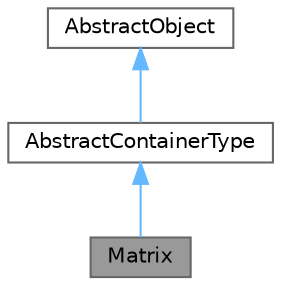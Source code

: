 digraph "Matrix"
{
 // LATEX_PDF_SIZE
  bgcolor="transparent";
  edge [fontname=Helvetica,fontsize=10,labelfontname=Helvetica,labelfontsize=10];
  node [fontname=Helvetica,fontsize=10,shape=box,height=0.2,width=0.4];
  Node1 [id="Node000001",label="Matrix",height=0.2,width=0.4,color="gray40", fillcolor="grey60", style="filled", fontcolor="black",tooltip="Matrix is a class that represents a matrix."];
  Node2 -> Node1 [id="edge3_Node000001_Node000002",dir="back",color="steelblue1",style="solid",tooltip=" "];
  Node2 [id="Node000002",label="AbstractContainerType",height=0.2,width=0.4,color="gray40", fillcolor="white", style="filled",URL="$d5/d11/classAbstractContainerType.html",tooltip="Abstract container object."];
  Node3 -> Node2 [id="edge4_Node000002_Node000003",dir="back",color="steelblue1",style="solid",tooltip=" "];
  Node3 [id="Node000003",label="AbstractObject",height=0.2,width=0.4,color="gray40", fillcolor="white", style="filled",URL="$d2/d3b/classAbstractObject.html",tooltip="This class is used to represent an object."];
}
